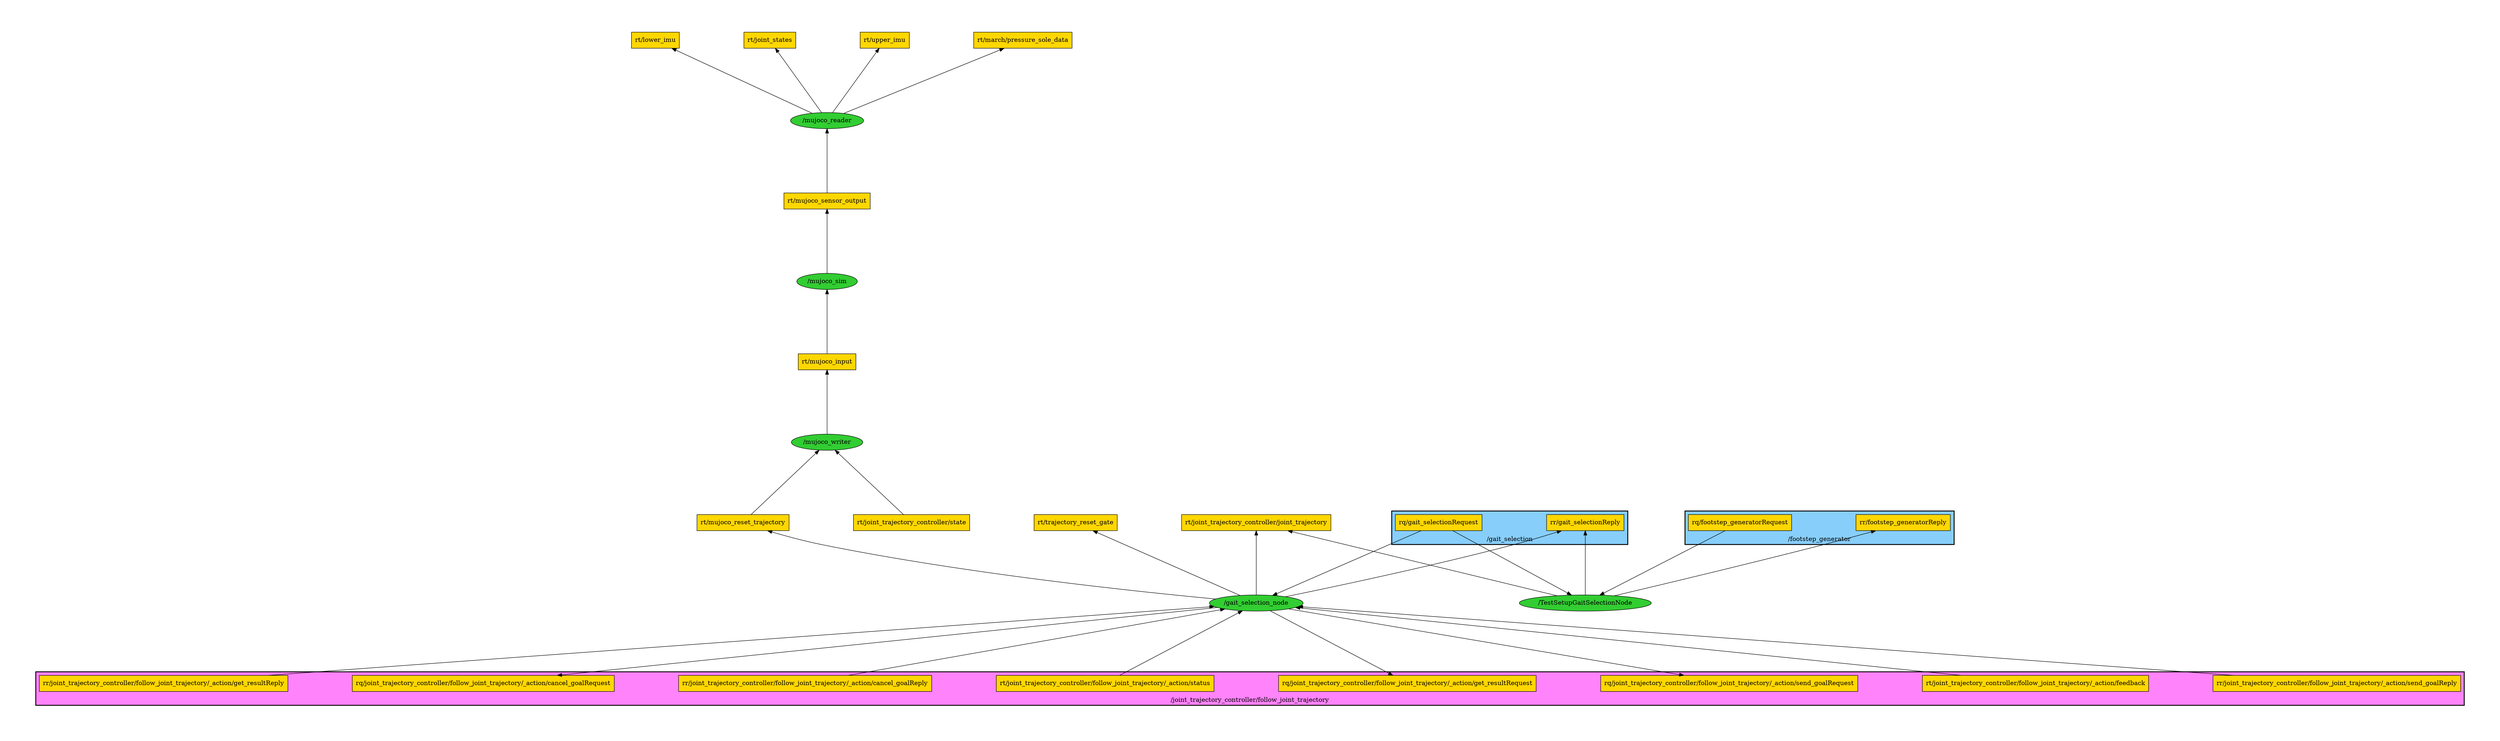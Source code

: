 digraph rosgraph {graph [pad="1", nodesep="2", rankdir="BT", ranksep="2"];"/mujoco_writer"[style=filled,fillcolor="limegreen"];"/mujoco_sim"[style=filled,fillcolor="limegreen"];"/gait_selection_node"[style=filled,fillcolor="limegreen"];"/mujoco_reader"[style=filled,fillcolor="limegreen"];"/TestSetupGaitSelectionNode"[style=filled,fillcolor="limegreen"];"rt/trajectory_reset_gate"[shape=box,style=filled,fillcolor="gold"];"rt/mujoco_sensor_output"[shape=box,style=filled,fillcolor="gold"];"rt/lower_imu"[shape=box,style=filled,fillcolor="gold"];"rt/joint_states"[shape=box,style=filled,fillcolor="gold"];"rt/mujoco_input"[shape=box,style=filled,fillcolor="gold"];"rt/upper_imu"[shape=box,style=filled,fillcolor="gold"];"rt/mujoco_reset_trajectory"[shape=box,style=filled,fillcolor="gold"];"rt/joint_trajectory_controller/joint_trajectory"[shape=box,style=filled,fillcolor="gold"];"rt/march/pressure_sole_data"[shape=box,style=filled,fillcolor="gold"];"rt/joint_trajectory_controller/state"[shape=box,style=filled,fillcolor="gold"];subgraph cluster_0 { style=filled;fillcolor="lightskyblue";penwidth=2;label="/footstep_generator";"rr/footstep_generatorReply"[shape=box,style=filled,fillcolor="gold"];"rq/footstep_generatorRequest"[shape=box,style=filled,fillcolor="gold"];}subgraph cluster_1 { style=filled;fillcolor="lightskyblue";penwidth=2;label="/gait_selection";"rr/gait_selectionReply"[shape=box,style=filled,fillcolor="gold"];"rq/gait_selectionRequest"[shape=box,style=filled,fillcolor="gold"];"rq/gait_selectionRequest"[shape=box,style=filled,fillcolor="gold"];"rr/gait_selectionReply"[shape=box,style=filled,fillcolor="gold"];}subgraph cluster_2 { style=filled;fillcolor="orchid1";penwidth=2;label="/joint_trajectory_controller/follow_joint_trajectory";"rr/joint_trajectory_controller/follow_joint_trajectory/_action/send_goalReply"[shape=box,style=filled,fillcolor="gold"];"rt/joint_trajectory_controller/follow_joint_trajectory/_action/feedback"[shape=box,style=filled,fillcolor="gold"];"rq/joint_trajectory_controller/follow_joint_trajectory/_action/send_goalRequest"[shape=box,style=filled,fillcolor="gold"];"rq/joint_trajectory_controller/follow_joint_trajectory/_action/get_resultRequest"[shape=box,style=filled,fillcolor="gold"];"rt/joint_trajectory_controller/follow_joint_trajectory/_action/status"[shape=box,style=filled,fillcolor="gold"];"rr/joint_trajectory_controller/follow_joint_trajectory/_action/cancel_goalReply"[shape=box,style=filled,fillcolor="gold"];"rq/joint_trajectory_controller/follow_joint_trajectory/_action/cancel_goalRequest"[shape=box,style=filled,fillcolor="gold"];"rr/joint_trajectory_controller/follow_joint_trajectory/_action/get_resultReply"[shape=box,style=filled,fillcolor="gold"];}"/mujoco_writer" -> "rt/mujoco_input""rt/mujoco_reset_trajectory" -> "/mujoco_writer""rt/joint_trajectory_controller/state" -> "/mujoco_writer""/mujoco_sim" -> "rt/mujoco_sensor_output""rt/mujoco_input" -> "/mujoco_sim""/gait_selection_node" -> "rt/trajectory_reset_gate""/gait_selection_node" -> "rt/joint_trajectory_controller/joint_trajectory""/gait_selection_node" -> "rt/mujoco_reset_trajectory""rq/gait_selectionRequest" -> "/gait_selection_node""/gait_selection_node" -> "rr/gait_selectionReply""rr/joint_trajectory_controller/follow_joint_trajectory/_action/get_resultReply" -> "/gait_selection_node""/gait_selection_node" -> "rq/joint_trajectory_controller/follow_joint_trajectory/_action/get_resultRequest""/gait_selection_node" -> "rq/joint_trajectory_controller/follow_joint_trajectory/_action/send_goalRequest""rr/joint_trajectory_controller/follow_joint_trajectory/_action/send_goalReply" -> "/gait_selection_node""rt/joint_trajectory_controller/follow_joint_trajectory/_action/status" -> "/gait_selection_node""rr/joint_trajectory_controller/follow_joint_trajectory/_action/cancel_goalReply" -> "/gait_selection_node""rt/joint_trajectory_controller/follow_joint_trajectory/_action/feedback" -> "/gait_selection_node""/gait_selection_node" -> "rq/joint_trajectory_controller/follow_joint_trajectory/_action/cancel_goalRequest""/mujoco_reader" -> "rt/joint_states""/mujoco_reader" -> "rt/lower_imu""/mujoco_reader" -> "rt/march/pressure_sole_data""/mujoco_reader" -> "rt/upper_imu""rt/mujoco_sensor_output" -> "/mujoco_reader""/TestSetupGaitSelectionNode" -> "rt/joint_trajectory_controller/joint_trajectory""/TestSetupGaitSelectionNode" -> "rr/gait_selectionReply""rq/gait_selectionRequest" -> "/TestSetupGaitSelectionNode""/TestSetupGaitSelectionNode" -> "rr/footstep_generatorReply""rq/footstep_generatorRequest" -> "/TestSetupGaitSelectionNode"}
